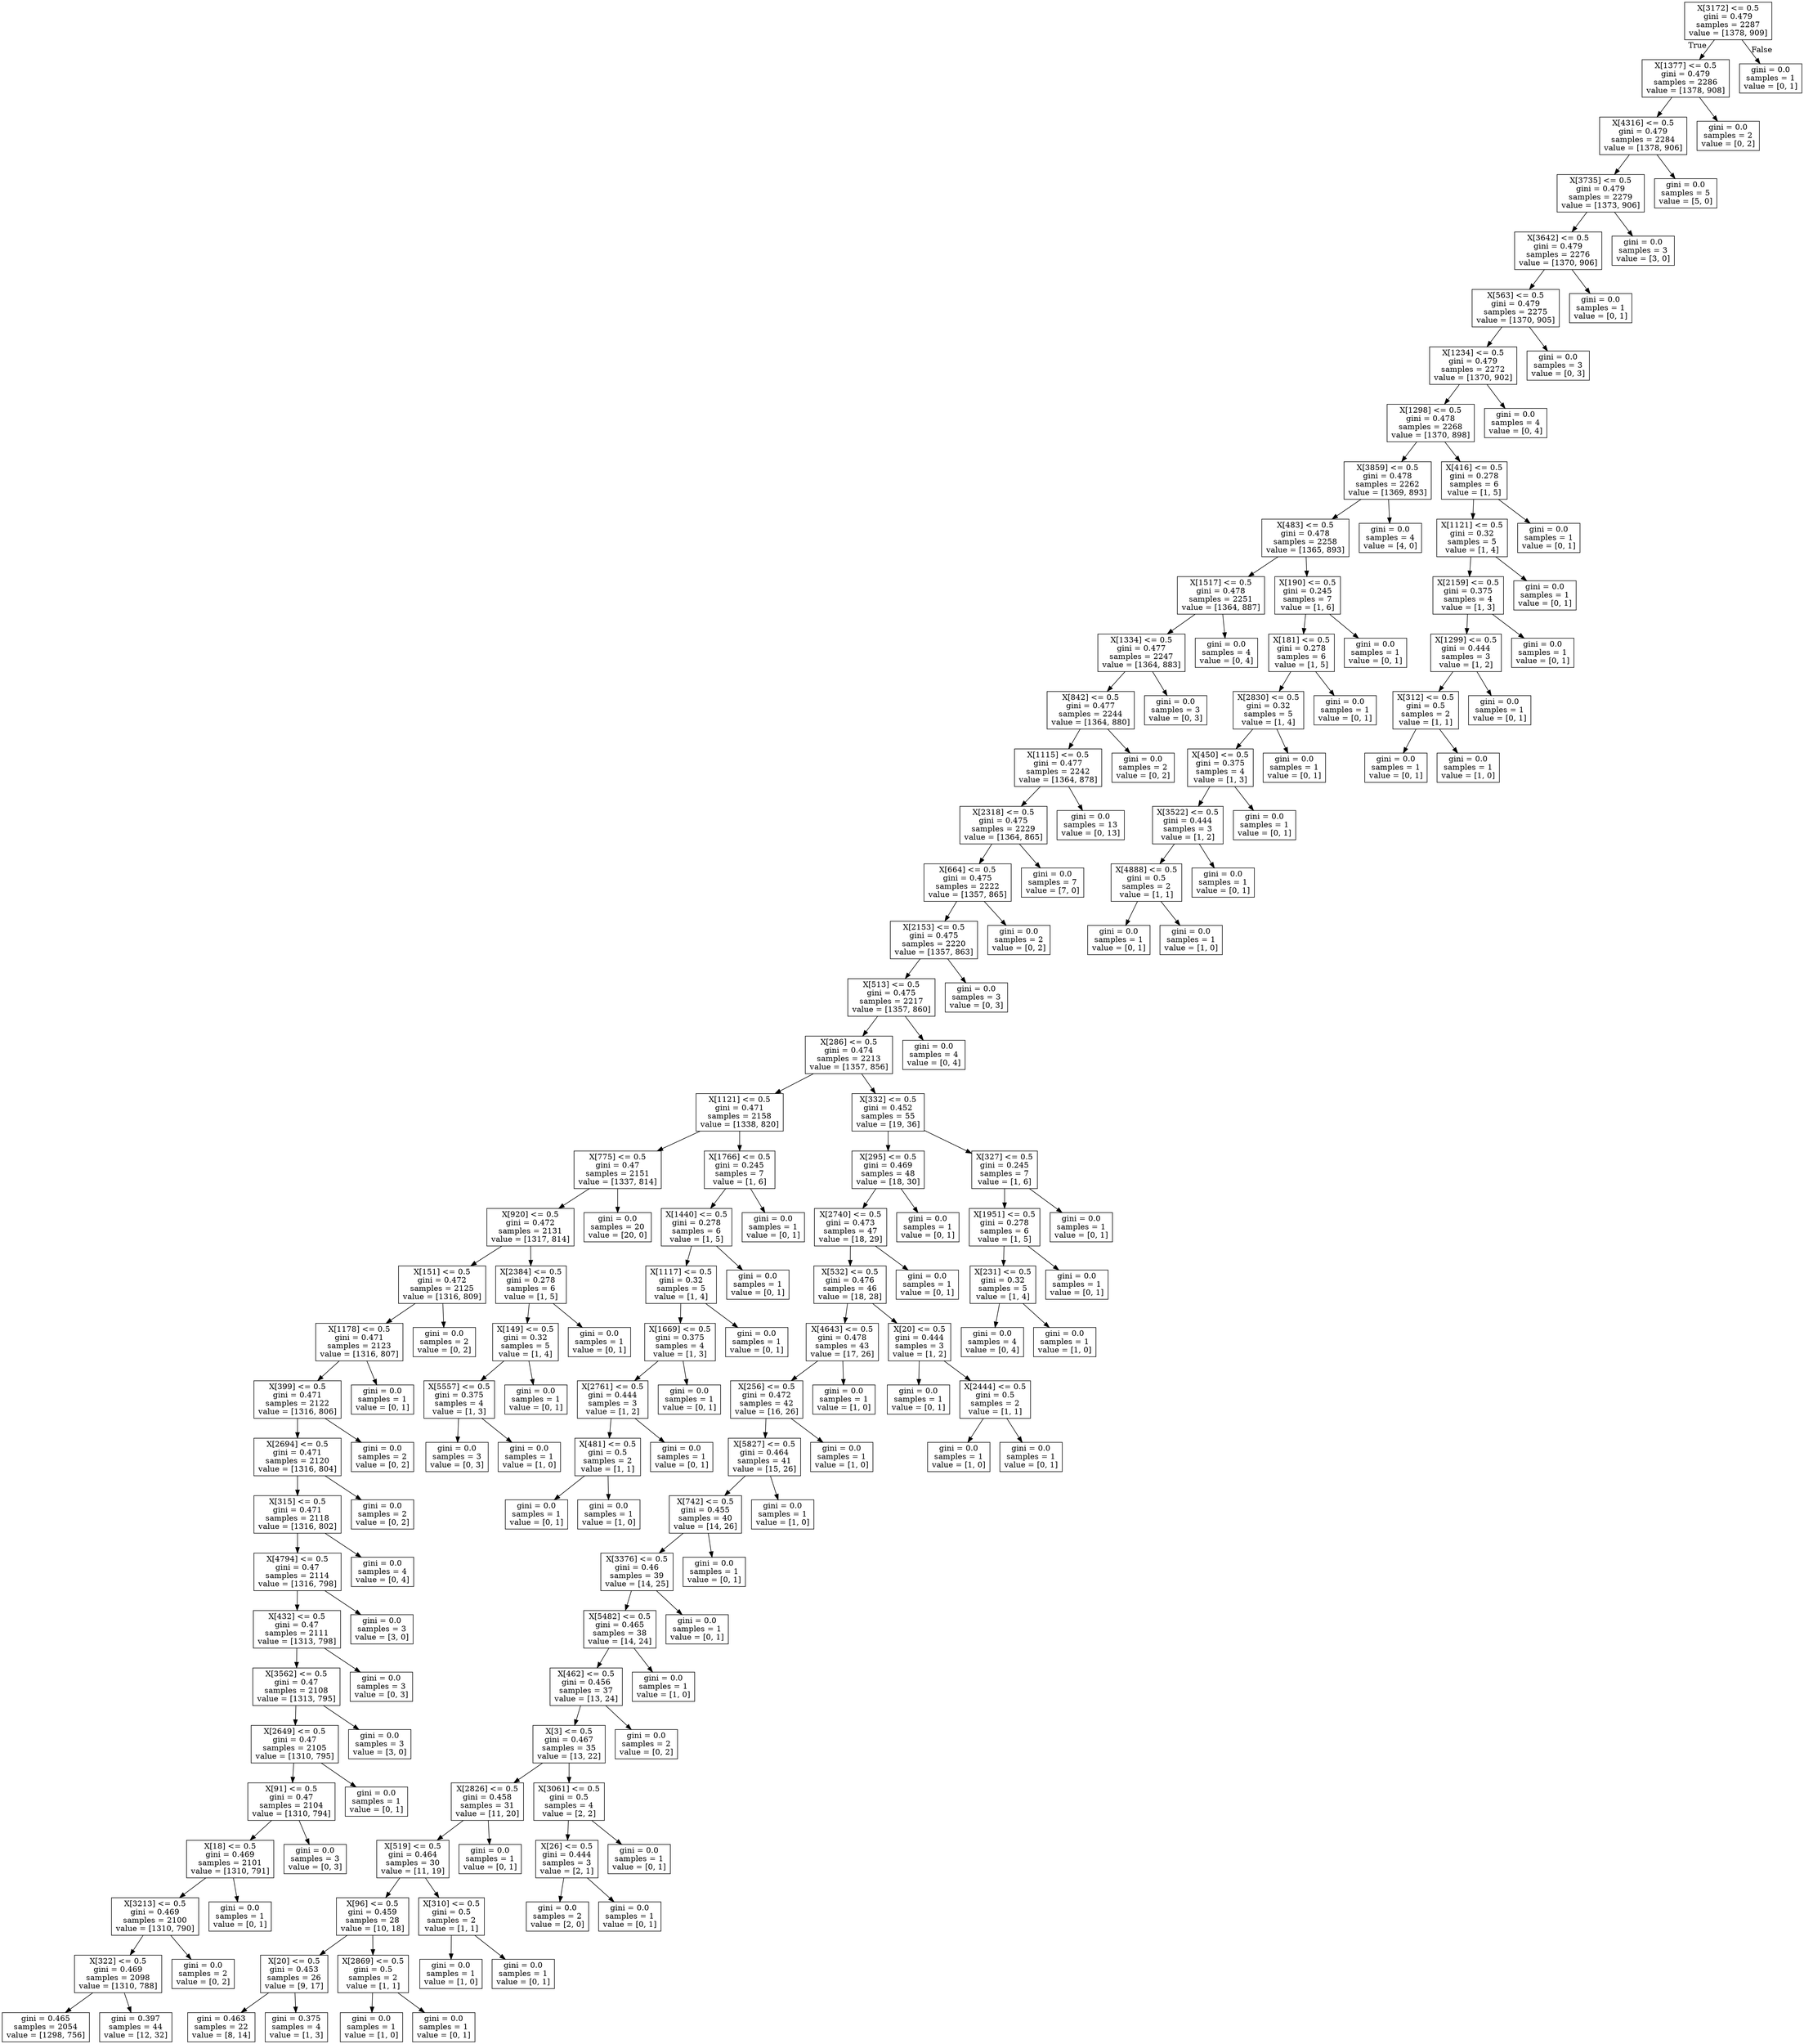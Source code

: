 digraph Tree {
node [shape=box] ;
0 [label="X[3172] <= 0.5\ngini = 0.479\nsamples = 2287\nvalue = [1378, 909]"] ;
1 [label="X[1377] <= 0.5\ngini = 0.479\nsamples = 2286\nvalue = [1378, 908]"] ;
0 -> 1 [labeldistance=2.5, labelangle=45, headlabel="True"] ;
2 [label="X[4316] <= 0.5\ngini = 0.479\nsamples = 2284\nvalue = [1378, 906]"] ;
1 -> 2 ;
3 [label="X[3735] <= 0.5\ngini = 0.479\nsamples = 2279\nvalue = [1373, 906]"] ;
2 -> 3 ;
4 [label="X[3642] <= 0.5\ngini = 0.479\nsamples = 2276\nvalue = [1370, 906]"] ;
3 -> 4 ;
5 [label="X[563] <= 0.5\ngini = 0.479\nsamples = 2275\nvalue = [1370, 905]"] ;
4 -> 5 ;
6 [label="X[1234] <= 0.5\ngini = 0.479\nsamples = 2272\nvalue = [1370, 902]"] ;
5 -> 6 ;
7 [label="X[1298] <= 0.5\ngini = 0.478\nsamples = 2268\nvalue = [1370, 898]"] ;
6 -> 7 ;
8 [label="X[3859] <= 0.5\ngini = 0.478\nsamples = 2262\nvalue = [1369, 893]"] ;
7 -> 8 ;
9 [label="X[483] <= 0.5\ngini = 0.478\nsamples = 2258\nvalue = [1365, 893]"] ;
8 -> 9 ;
10 [label="X[1517] <= 0.5\ngini = 0.478\nsamples = 2251\nvalue = [1364, 887]"] ;
9 -> 10 ;
11 [label="X[1334] <= 0.5\ngini = 0.477\nsamples = 2247\nvalue = [1364, 883]"] ;
10 -> 11 ;
12 [label="X[842] <= 0.5\ngini = 0.477\nsamples = 2244\nvalue = [1364, 880]"] ;
11 -> 12 ;
13 [label="X[1115] <= 0.5\ngini = 0.477\nsamples = 2242\nvalue = [1364, 878]"] ;
12 -> 13 ;
14 [label="X[2318] <= 0.5\ngini = 0.475\nsamples = 2229\nvalue = [1364, 865]"] ;
13 -> 14 ;
15 [label="X[664] <= 0.5\ngini = 0.475\nsamples = 2222\nvalue = [1357, 865]"] ;
14 -> 15 ;
16 [label="X[2153] <= 0.5\ngini = 0.475\nsamples = 2220\nvalue = [1357, 863]"] ;
15 -> 16 ;
17 [label="X[513] <= 0.5\ngini = 0.475\nsamples = 2217\nvalue = [1357, 860]"] ;
16 -> 17 ;
18 [label="X[286] <= 0.5\ngini = 0.474\nsamples = 2213\nvalue = [1357, 856]"] ;
17 -> 18 ;
19 [label="X[1121] <= 0.5\ngini = 0.471\nsamples = 2158\nvalue = [1338, 820]"] ;
18 -> 19 ;
20 [label="X[775] <= 0.5\ngini = 0.47\nsamples = 2151\nvalue = [1337, 814]"] ;
19 -> 20 ;
21 [label="X[920] <= 0.5\ngini = 0.472\nsamples = 2131\nvalue = [1317, 814]"] ;
20 -> 21 ;
22 [label="X[151] <= 0.5\ngini = 0.472\nsamples = 2125\nvalue = [1316, 809]"] ;
21 -> 22 ;
23 [label="X[1178] <= 0.5\ngini = 0.471\nsamples = 2123\nvalue = [1316, 807]"] ;
22 -> 23 ;
24 [label="X[399] <= 0.5\ngini = 0.471\nsamples = 2122\nvalue = [1316, 806]"] ;
23 -> 24 ;
25 [label="X[2694] <= 0.5\ngini = 0.471\nsamples = 2120\nvalue = [1316, 804]"] ;
24 -> 25 ;
26 [label="X[315] <= 0.5\ngini = 0.471\nsamples = 2118\nvalue = [1316, 802]"] ;
25 -> 26 ;
27 [label="X[4794] <= 0.5\ngini = 0.47\nsamples = 2114\nvalue = [1316, 798]"] ;
26 -> 27 ;
28 [label="X[432] <= 0.5\ngini = 0.47\nsamples = 2111\nvalue = [1313, 798]"] ;
27 -> 28 ;
29 [label="X[3562] <= 0.5\ngini = 0.47\nsamples = 2108\nvalue = [1313, 795]"] ;
28 -> 29 ;
30 [label="X[2649] <= 0.5\ngini = 0.47\nsamples = 2105\nvalue = [1310, 795]"] ;
29 -> 30 ;
31 [label="X[91] <= 0.5\ngini = 0.47\nsamples = 2104\nvalue = [1310, 794]"] ;
30 -> 31 ;
32 [label="X[18] <= 0.5\ngini = 0.469\nsamples = 2101\nvalue = [1310, 791]"] ;
31 -> 32 ;
33 [label="X[3213] <= 0.5\ngini = 0.469\nsamples = 2100\nvalue = [1310, 790]"] ;
32 -> 33 ;
34 [label="X[322] <= 0.5\ngini = 0.469\nsamples = 2098\nvalue = [1310, 788]"] ;
33 -> 34 ;
35 [label="gini = 0.465\nsamples = 2054\nvalue = [1298, 756]"] ;
34 -> 35 ;
36 [label="gini = 0.397\nsamples = 44\nvalue = [12, 32]"] ;
34 -> 36 ;
37 [label="gini = 0.0\nsamples = 2\nvalue = [0, 2]"] ;
33 -> 37 ;
38 [label="gini = 0.0\nsamples = 1\nvalue = [0, 1]"] ;
32 -> 38 ;
39 [label="gini = 0.0\nsamples = 3\nvalue = [0, 3]"] ;
31 -> 39 ;
40 [label="gini = 0.0\nsamples = 1\nvalue = [0, 1]"] ;
30 -> 40 ;
41 [label="gini = 0.0\nsamples = 3\nvalue = [3, 0]"] ;
29 -> 41 ;
42 [label="gini = 0.0\nsamples = 3\nvalue = [0, 3]"] ;
28 -> 42 ;
43 [label="gini = 0.0\nsamples = 3\nvalue = [3, 0]"] ;
27 -> 43 ;
44 [label="gini = 0.0\nsamples = 4\nvalue = [0, 4]"] ;
26 -> 44 ;
45 [label="gini = 0.0\nsamples = 2\nvalue = [0, 2]"] ;
25 -> 45 ;
46 [label="gini = 0.0\nsamples = 2\nvalue = [0, 2]"] ;
24 -> 46 ;
47 [label="gini = 0.0\nsamples = 1\nvalue = [0, 1]"] ;
23 -> 47 ;
48 [label="gini = 0.0\nsamples = 2\nvalue = [0, 2]"] ;
22 -> 48 ;
49 [label="X[2384] <= 0.5\ngini = 0.278\nsamples = 6\nvalue = [1, 5]"] ;
21 -> 49 ;
50 [label="X[149] <= 0.5\ngini = 0.32\nsamples = 5\nvalue = [1, 4]"] ;
49 -> 50 ;
51 [label="X[5557] <= 0.5\ngini = 0.375\nsamples = 4\nvalue = [1, 3]"] ;
50 -> 51 ;
52 [label="gini = 0.0\nsamples = 3\nvalue = [0, 3]"] ;
51 -> 52 ;
53 [label="gini = 0.0\nsamples = 1\nvalue = [1, 0]"] ;
51 -> 53 ;
54 [label="gini = 0.0\nsamples = 1\nvalue = [0, 1]"] ;
50 -> 54 ;
55 [label="gini = 0.0\nsamples = 1\nvalue = [0, 1]"] ;
49 -> 55 ;
56 [label="gini = 0.0\nsamples = 20\nvalue = [20, 0]"] ;
20 -> 56 ;
57 [label="X[1766] <= 0.5\ngini = 0.245\nsamples = 7\nvalue = [1, 6]"] ;
19 -> 57 ;
58 [label="X[1440] <= 0.5\ngini = 0.278\nsamples = 6\nvalue = [1, 5]"] ;
57 -> 58 ;
59 [label="X[1117] <= 0.5\ngini = 0.32\nsamples = 5\nvalue = [1, 4]"] ;
58 -> 59 ;
60 [label="X[1669] <= 0.5\ngini = 0.375\nsamples = 4\nvalue = [1, 3]"] ;
59 -> 60 ;
61 [label="X[2761] <= 0.5\ngini = 0.444\nsamples = 3\nvalue = [1, 2]"] ;
60 -> 61 ;
62 [label="X[481] <= 0.5\ngini = 0.5\nsamples = 2\nvalue = [1, 1]"] ;
61 -> 62 ;
63 [label="gini = 0.0\nsamples = 1\nvalue = [0, 1]"] ;
62 -> 63 ;
64 [label="gini = 0.0\nsamples = 1\nvalue = [1, 0]"] ;
62 -> 64 ;
65 [label="gini = 0.0\nsamples = 1\nvalue = [0, 1]"] ;
61 -> 65 ;
66 [label="gini = 0.0\nsamples = 1\nvalue = [0, 1]"] ;
60 -> 66 ;
67 [label="gini = 0.0\nsamples = 1\nvalue = [0, 1]"] ;
59 -> 67 ;
68 [label="gini = 0.0\nsamples = 1\nvalue = [0, 1]"] ;
58 -> 68 ;
69 [label="gini = 0.0\nsamples = 1\nvalue = [0, 1]"] ;
57 -> 69 ;
70 [label="X[332] <= 0.5\ngini = 0.452\nsamples = 55\nvalue = [19, 36]"] ;
18 -> 70 ;
71 [label="X[295] <= 0.5\ngini = 0.469\nsamples = 48\nvalue = [18, 30]"] ;
70 -> 71 ;
72 [label="X[2740] <= 0.5\ngini = 0.473\nsamples = 47\nvalue = [18, 29]"] ;
71 -> 72 ;
73 [label="X[532] <= 0.5\ngini = 0.476\nsamples = 46\nvalue = [18, 28]"] ;
72 -> 73 ;
74 [label="X[4643] <= 0.5\ngini = 0.478\nsamples = 43\nvalue = [17, 26]"] ;
73 -> 74 ;
75 [label="X[256] <= 0.5\ngini = 0.472\nsamples = 42\nvalue = [16, 26]"] ;
74 -> 75 ;
76 [label="X[5827] <= 0.5\ngini = 0.464\nsamples = 41\nvalue = [15, 26]"] ;
75 -> 76 ;
77 [label="X[742] <= 0.5\ngini = 0.455\nsamples = 40\nvalue = [14, 26]"] ;
76 -> 77 ;
78 [label="X[3376] <= 0.5\ngini = 0.46\nsamples = 39\nvalue = [14, 25]"] ;
77 -> 78 ;
79 [label="X[5482] <= 0.5\ngini = 0.465\nsamples = 38\nvalue = [14, 24]"] ;
78 -> 79 ;
80 [label="X[462] <= 0.5\ngini = 0.456\nsamples = 37\nvalue = [13, 24]"] ;
79 -> 80 ;
81 [label="X[3] <= 0.5\ngini = 0.467\nsamples = 35\nvalue = [13, 22]"] ;
80 -> 81 ;
82 [label="X[2826] <= 0.5\ngini = 0.458\nsamples = 31\nvalue = [11, 20]"] ;
81 -> 82 ;
83 [label="X[519] <= 0.5\ngini = 0.464\nsamples = 30\nvalue = [11, 19]"] ;
82 -> 83 ;
84 [label="X[96] <= 0.5\ngini = 0.459\nsamples = 28\nvalue = [10, 18]"] ;
83 -> 84 ;
85 [label="X[20] <= 0.5\ngini = 0.453\nsamples = 26\nvalue = [9, 17]"] ;
84 -> 85 ;
86 [label="gini = 0.463\nsamples = 22\nvalue = [8, 14]"] ;
85 -> 86 ;
87 [label="gini = 0.375\nsamples = 4\nvalue = [1, 3]"] ;
85 -> 87 ;
88 [label="X[2869] <= 0.5\ngini = 0.5\nsamples = 2\nvalue = [1, 1]"] ;
84 -> 88 ;
89 [label="gini = 0.0\nsamples = 1\nvalue = [1, 0]"] ;
88 -> 89 ;
90 [label="gini = 0.0\nsamples = 1\nvalue = [0, 1]"] ;
88 -> 90 ;
91 [label="X[310] <= 0.5\ngini = 0.5\nsamples = 2\nvalue = [1, 1]"] ;
83 -> 91 ;
92 [label="gini = 0.0\nsamples = 1\nvalue = [1, 0]"] ;
91 -> 92 ;
93 [label="gini = 0.0\nsamples = 1\nvalue = [0, 1]"] ;
91 -> 93 ;
94 [label="gini = 0.0\nsamples = 1\nvalue = [0, 1]"] ;
82 -> 94 ;
95 [label="X[3061] <= 0.5\ngini = 0.5\nsamples = 4\nvalue = [2, 2]"] ;
81 -> 95 ;
96 [label="X[26] <= 0.5\ngini = 0.444\nsamples = 3\nvalue = [2, 1]"] ;
95 -> 96 ;
97 [label="gini = 0.0\nsamples = 2\nvalue = [2, 0]"] ;
96 -> 97 ;
98 [label="gini = 0.0\nsamples = 1\nvalue = [0, 1]"] ;
96 -> 98 ;
99 [label="gini = 0.0\nsamples = 1\nvalue = [0, 1]"] ;
95 -> 99 ;
100 [label="gini = 0.0\nsamples = 2\nvalue = [0, 2]"] ;
80 -> 100 ;
101 [label="gini = 0.0\nsamples = 1\nvalue = [1, 0]"] ;
79 -> 101 ;
102 [label="gini = 0.0\nsamples = 1\nvalue = [0, 1]"] ;
78 -> 102 ;
103 [label="gini = 0.0\nsamples = 1\nvalue = [0, 1]"] ;
77 -> 103 ;
104 [label="gini = 0.0\nsamples = 1\nvalue = [1, 0]"] ;
76 -> 104 ;
105 [label="gini = 0.0\nsamples = 1\nvalue = [1, 0]"] ;
75 -> 105 ;
106 [label="gini = 0.0\nsamples = 1\nvalue = [1, 0]"] ;
74 -> 106 ;
107 [label="X[20] <= 0.5\ngini = 0.444\nsamples = 3\nvalue = [1, 2]"] ;
73 -> 107 ;
108 [label="gini = 0.0\nsamples = 1\nvalue = [0, 1]"] ;
107 -> 108 ;
109 [label="X[2444] <= 0.5\ngini = 0.5\nsamples = 2\nvalue = [1, 1]"] ;
107 -> 109 ;
110 [label="gini = 0.0\nsamples = 1\nvalue = [1, 0]"] ;
109 -> 110 ;
111 [label="gini = 0.0\nsamples = 1\nvalue = [0, 1]"] ;
109 -> 111 ;
112 [label="gini = 0.0\nsamples = 1\nvalue = [0, 1]"] ;
72 -> 112 ;
113 [label="gini = 0.0\nsamples = 1\nvalue = [0, 1]"] ;
71 -> 113 ;
114 [label="X[327] <= 0.5\ngini = 0.245\nsamples = 7\nvalue = [1, 6]"] ;
70 -> 114 ;
115 [label="X[1951] <= 0.5\ngini = 0.278\nsamples = 6\nvalue = [1, 5]"] ;
114 -> 115 ;
116 [label="X[231] <= 0.5\ngini = 0.32\nsamples = 5\nvalue = [1, 4]"] ;
115 -> 116 ;
117 [label="gini = 0.0\nsamples = 4\nvalue = [0, 4]"] ;
116 -> 117 ;
118 [label="gini = 0.0\nsamples = 1\nvalue = [1, 0]"] ;
116 -> 118 ;
119 [label="gini = 0.0\nsamples = 1\nvalue = [0, 1]"] ;
115 -> 119 ;
120 [label="gini = 0.0\nsamples = 1\nvalue = [0, 1]"] ;
114 -> 120 ;
121 [label="gini = 0.0\nsamples = 4\nvalue = [0, 4]"] ;
17 -> 121 ;
122 [label="gini = 0.0\nsamples = 3\nvalue = [0, 3]"] ;
16 -> 122 ;
123 [label="gini = 0.0\nsamples = 2\nvalue = [0, 2]"] ;
15 -> 123 ;
124 [label="gini = 0.0\nsamples = 7\nvalue = [7, 0]"] ;
14 -> 124 ;
125 [label="gini = 0.0\nsamples = 13\nvalue = [0, 13]"] ;
13 -> 125 ;
126 [label="gini = 0.0\nsamples = 2\nvalue = [0, 2]"] ;
12 -> 126 ;
127 [label="gini = 0.0\nsamples = 3\nvalue = [0, 3]"] ;
11 -> 127 ;
128 [label="gini = 0.0\nsamples = 4\nvalue = [0, 4]"] ;
10 -> 128 ;
129 [label="X[190] <= 0.5\ngini = 0.245\nsamples = 7\nvalue = [1, 6]"] ;
9 -> 129 ;
130 [label="X[181] <= 0.5\ngini = 0.278\nsamples = 6\nvalue = [1, 5]"] ;
129 -> 130 ;
131 [label="X[2830] <= 0.5\ngini = 0.32\nsamples = 5\nvalue = [1, 4]"] ;
130 -> 131 ;
132 [label="X[450] <= 0.5\ngini = 0.375\nsamples = 4\nvalue = [1, 3]"] ;
131 -> 132 ;
133 [label="X[3522] <= 0.5\ngini = 0.444\nsamples = 3\nvalue = [1, 2]"] ;
132 -> 133 ;
134 [label="X[4888] <= 0.5\ngini = 0.5\nsamples = 2\nvalue = [1, 1]"] ;
133 -> 134 ;
135 [label="gini = 0.0\nsamples = 1\nvalue = [0, 1]"] ;
134 -> 135 ;
136 [label="gini = 0.0\nsamples = 1\nvalue = [1, 0]"] ;
134 -> 136 ;
137 [label="gini = 0.0\nsamples = 1\nvalue = [0, 1]"] ;
133 -> 137 ;
138 [label="gini = 0.0\nsamples = 1\nvalue = [0, 1]"] ;
132 -> 138 ;
139 [label="gini = 0.0\nsamples = 1\nvalue = [0, 1]"] ;
131 -> 139 ;
140 [label="gini = 0.0\nsamples = 1\nvalue = [0, 1]"] ;
130 -> 140 ;
141 [label="gini = 0.0\nsamples = 1\nvalue = [0, 1]"] ;
129 -> 141 ;
142 [label="gini = 0.0\nsamples = 4\nvalue = [4, 0]"] ;
8 -> 142 ;
143 [label="X[416] <= 0.5\ngini = 0.278\nsamples = 6\nvalue = [1, 5]"] ;
7 -> 143 ;
144 [label="X[1121] <= 0.5\ngini = 0.32\nsamples = 5\nvalue = [1, 4]"] ;
143 -> 144 ;
145 [label="X[2159] <= 0.5\ngini = 0.375\nsamples = 4\nvalue = [1, 3]"] ;
144 -> 145 ;
146 [label="X[1299] <= 0.5\ngini = 0.444\nsamples = 3\nvalue = [1, 2]"] ;
145 -> 146 ;
147 [label="X[312] <= 0.5\ngini = 0.5\nsamples = 2\nvalue = [1, 1]"] ;
146 -> 147 ;
148 [label="gini = 0.0\nsamples = 1\nvalue = [0, 1]"] ;
147 -> 148 ;
149 [label="gini = 0.0\nsamples = 1\nvalue = [1, 0]"] ;
147 -> 149 ;
150 [label="gini = 0.0\nsamples = 1\nvalue = [0, 1]"] ;
146 -> 150 ;
151 [label="gini = 0.0\nsamples = 1\nvalue = [0, 1]"] ;
145 -> 151 ;
152 [label="gini = 0.0\nsamples = 1\nvalue = [0, 1]"] ;
144 -> 152 ;
153 [label="gini = 0.0\nsamples = 1\nvalue = [0, 1]"] ;
143 -> 153 ;
154 [label="gini = 0.0\nsamples = 4\nvalue = [0, 4]"] ;
6 -> 154 ;
155 [label="gini = 0.0\nsamples = 3\nvalue = [0, 3]"] ;
5 -> 155 ;
156 [label="gini = 0.0\nsamples = 1\nvalue = [0, 1]"] ;
4 -> 156 ;
157 [label="gini = 0.0\nsamples = 3\nvalue = [3, 0]"] ;
3 -> 157 ;
158 [label="gini = 0.0\nsamples = 5\nvalue = [5, 0]"] ;
2 -> 158 ;
159 [label="gini = 0.0\nsamples = 2\nvalue = [0, 2]"] ;
1 -> 159 ;
160 [label="gini = 0.0\nsamples = 1\nvalue = [0, 1]"] ;
0 -> 160 [labeldistance=2.5, labelangle=-45, headlabel="False"] ;
}